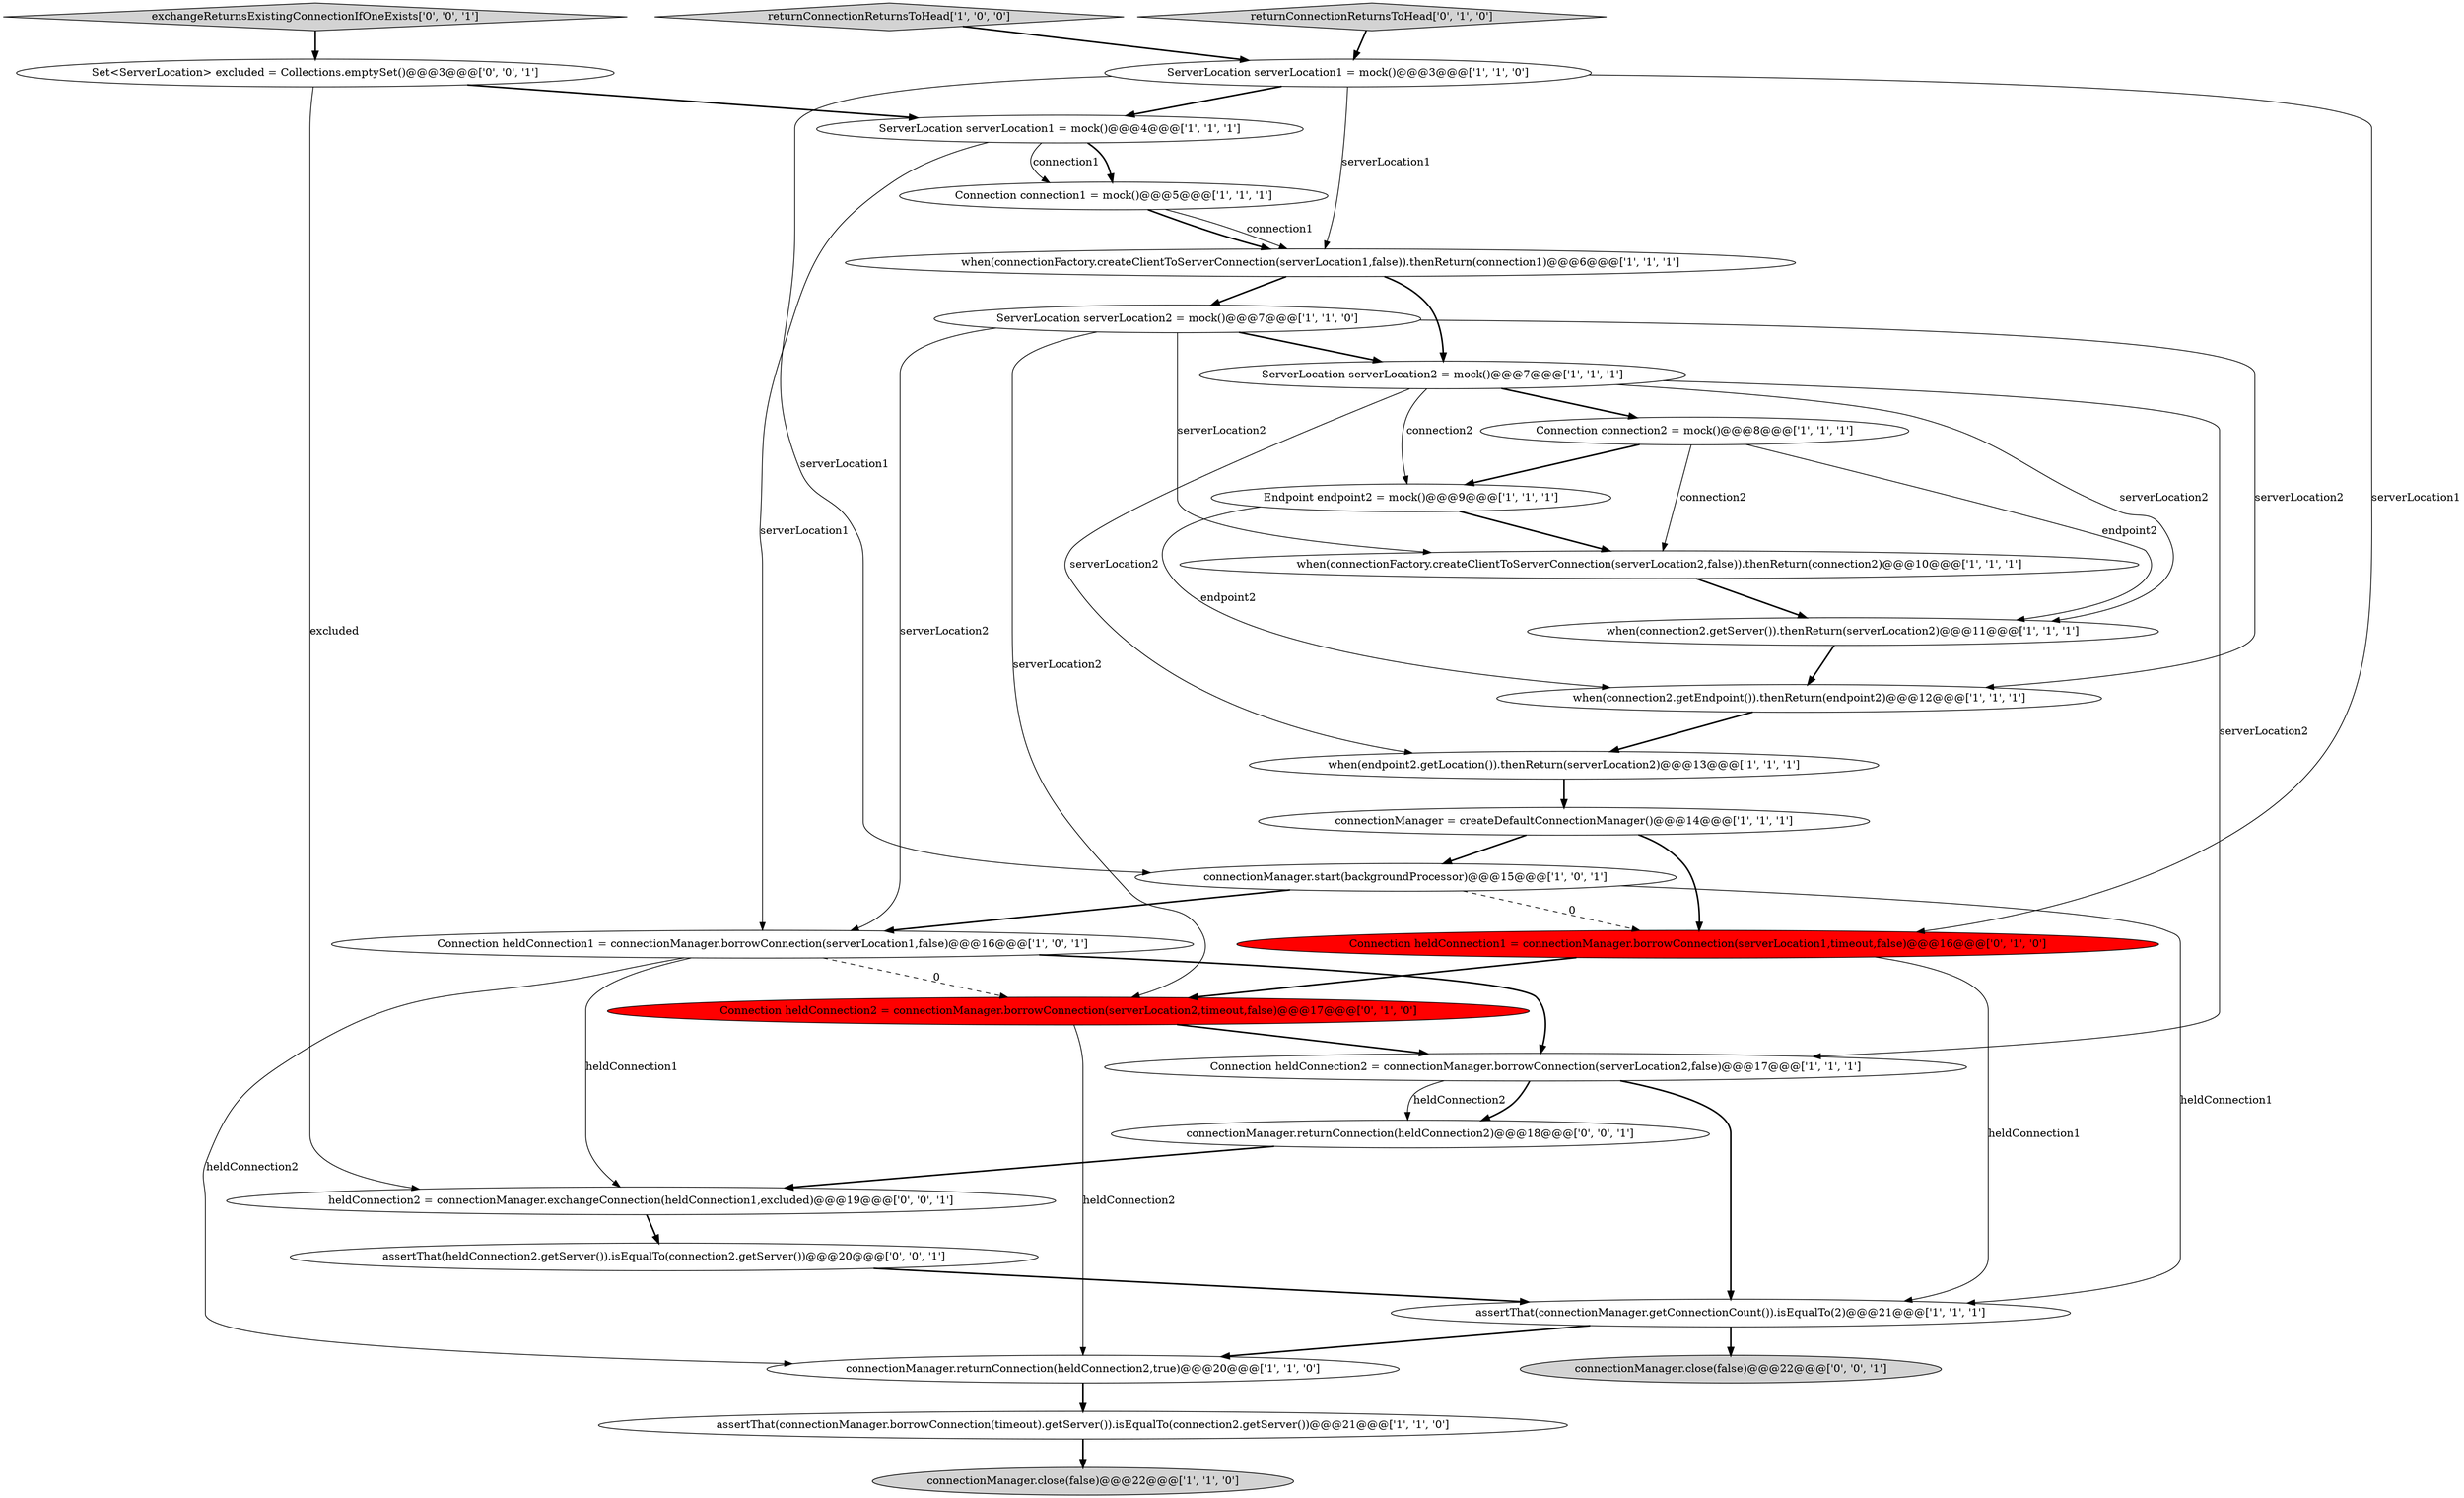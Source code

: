 digraph {
26 [style = filled, label = "Set<ServerLocation> excluded = Collections.emptySet()@@@3@@@['0', '0', '1']", fillcolor = white, shape = ellipse image = "AAA0AAABBB3BBB"];
17 [style = filled, label = "ServerLocation serverLocation1 = mock()@@@4@@@['1', '1', '1']", fillcolor = white, shape = ellipse image = "AAA0AAABBB1BBB"];
20 [style = filled, label = "when(endpoint2.getLocation()).thenReturn(serverLocation2)@@@13@@@['1', '1', '1']", fillcolor = white, shape = ellipse image = "AAA0AAABBB1BBB"];
22 [style = filled, label = "Connection heldConnection1 = connectionManager.borrowConnection(serverLocation1,timeout,false)@@@16@@@['0', '1', '0']", fillcolor = red, shape = ellipse image = "AAA1AAABBB2BBB"];
24 [style = filled, label = "heldConnection2 = connectionManager.exchangeConnection(heldConnection1,excluded)@@@19@@@['0', '0', '1']", fillcolor = white, shape = ellipse image = "AAA0AAABBB3BBB"];
1 [style = filled, label = "Connection heldConnection1 = connectionManager.borrowConnection(serverLocation1,false)@@@16@@@['1', '0', '1']", fillcolor = white, shape = ellipse image = "AAA0AAABBB1BBB"];
25 [style = filled, label = "connectionManager.returnConnection(heldConnection2)@@@18@@@['0', '0', '1']", fillcolor = white, shape = ellipse image = "AAA0AAABBB3BBB"];
18 [style = filled, label = "when(connection2.getEndpoint()).thenReturn(endpoint2)@@@12@@@['1', '1', '1']", fillcolor = white, shape = ellipse image = "AAA0AAABBB1BBB"];
19 [style = filled, label = "ServerLocation serverLocation2 = mock()@@@7@@@['1', '1', '0']", fillcolor = white, shape = ellipse image = "AAA0AAABBB1BBB"];
28 [style = filled, label = "exchangeReturnsExistingConnectionIfOneExists['0', '0', '1']", fillcolor = lightgray, shape = diamond image = "AAA0AAABBB3BBB"];
4 [style = filled, label = "Endpoint endpoint2 = mock()@@@9@@@['1', '1', '1']", fillcolor = white, shape = ellipse image = "AAA0AAABBB1BBB"];
14 [style = filled, label = "Connection connection2 = mock()@@@8@@@['1', '1', '1']", fillcolor = white, shape = ellipse image = "AAA0AAABBB1BBB"];
0 [style = filled, label = "Connection connection1 = mock()@@@5@@@['1', '1', '1']", fillcolor = white, shape = ellipse image = "AAA0AAABBB1BBB"];
11 [style = filled, label = "connectionManager.close(false)@@@22@@@['1', '1', '0']", fillcolor = lightgray, shape = ellipse image = "AAA0AAABBB1BBB"];
21 [style = filled, label = "Connection heldConnection2 = connectionManager.borrowConnection(serverLocation2,timeout,false)@@@17@@@['0', '1', '0']", fillcolor = red, shape = ellipse image = "AAA1AAABBB2BBB"];
10 [style = filled, label = "ServerLocation serverLocation1 = mock()@@@3@@@['1', '1', '0']", fillcolor = white, shape = ellipse image = "AAA0AAABBB1BBB"];
27 [style = filled, label = "connectionManager.close(false)@@@22@@@['0', '0', '1']", fillcolor = lightgray, shape = ellipse image = "AAA0AAABBB3BBB"];
8 [style = filled, label = "assertThat(connectionManager.getConnectionCount()).isEqualTo(2)@@@21@@@['1', '1', '1']", fillcolor = white, shape = ellipse image = "AAA0AAABBB1BBB"];
7 [style = filled, label = "connectionManager.start(backgroundProcessor)@@@15@@@['1', '0', '1']", fillcolor = white, shape = ellipse image = "AAA0AAABBB1BBB"];
23 [style = filled, label = "returnConnectionReturnsToHead['0', '1', '0']", fillcolor = lightgray, shape = diamond image = "AAA0AAABBB2BBB"];
5 [style = filled, label = "when(connection2.getServer()).thenReturn(serverLocation2)@@@11@@@['1', '1', '1']", fillcolor = white, shape = ellipse image = "AAA0AAABBB1BBB"];
12 [style = filled, label = "Connection heldConnection2 = connectionManager.borrowConnection(serverLocation2,false)@@@17@@@['1', '1', '1']", fillcolor = white, shape = ellipse image = "AAA0AAABBB1BBB"];
16 [style = filled, label = "connectionManager = createDefaultConnectionManager()@@@14@@@['1', '1', '1']", fillcolor = white, shape = ellipse image = "AAA0AAABBB1BBB"];
2 [style = filled, label = "assertThat(connectionManager.borrowConnection(timeout).getServer()).isEqualTo(connection2.getServer())@@@21@@@['1', '1', '0']", fillcolor = white, shape = ellipse image = "AAA0AAABBB1BBB"];
6 [style = filled, label = "when(connectionFactory.createClientToServerConnection(serverLocation2,false)).thenReturn(connection2)@@@10@@@['1', '1', '1']", fillcolor = white, shape = ellipse image = "AAA0AAABBB1BBB"];
29 [style = filled, label = "assertThat(heldConnection2.getServer()).isEqualTo(connection2.getServer())@@@20@@@['0', '0', '1']", fillcolor = white, shape = ellipse image = "AAA0AAABBB3BBB"];
13 [style = filled, label = "connectionManager.returnConnection(heldConnection2,true)@@@20@@@['1', '1', '0']", fillcolor = white, shape = ellipse image = "AAA0AAABBB1BBB"];
9 [style = filled, label = "returnConnectionReturnsToHead['1', '0', '0']", fillcolor = lightgray, shape = diamond image = "AAA0AAABBB1BBB"];
3 [style = filled, label = "ServerLocation serverLocation2 = mock()@@@7@@@['1', '1', '1']", fillcolor = white, shape = ellipse image = "AAA0AAABBB1BBB"];
15 [style = filled, label = "when(connectionFactory.createClientToServerConnection(serverLocation1,false)).thenReturn(connection1)@@@6@@@['1', '1', '1']", fillcolor = white, shape = ellipse image = "AAA0AAABBB1BBB"];
29->8 [style = bold, label=""];
7->1 [style = bold, label=""];
3->4 [style = solid, label="connection2"];
26->17 [style = bold, label=""];
4->6 [style = bold, label=""];
22->8 [style = solid, label="heldConnection1"];
3->14 [style = bold, label=""];
10->22 [style = solid, label="serverLocation1"];
14->6 [style = solid, label="connection2"];
16->7 [style = bold, label=""];
22->21 [style = bold, label=""];
19->1 [style = solid, label="serverLocation2"];
28->26 [style = bold, label=""];
26->24 [style = solid, label="excluded"];
10->17 [style = bold, label=""];
1->21 [style = dashed, label="0"];
5->18 [style = bold, label=""];
24->29 [style = bold, label=""];
19->18 [style = solid, label="serverLocation2"];
9->10 [style = bold, label=""];
15->19 [style = bold, label=""];
16->22 [style = bold, label=""];
15->3 [style = bold, label=""];
0->15 [style = bold, label=""];
10->7 [style = solid, label="serverLocation1"];
21->12 [style = bold, label=""];
7->8 [style = solid, label="heldConnection1"];
25->24 [style = bold, label=""];
6->5 [style = bold, label=""];
18->20 [style = bold, label=""];
3->5 [style = solid, label="serverLocation2"];
14->4 [style = bold, label=""];
17->0 [style = bold, label=""];
20->16 [style = bold, label=""];
12->8 [style = bold, label=""];
12->25 [style = bold, label=""];
1->12 [style = bold, label=""];
23->10 [style = bold, label=""];
1->13 [style = solid, label="heldConnection2"];
0->15 [style = solid, label="connection1"];
10->15 [style = solid, label="serverLocation1"];
17->0 [style = solid, label="connection1"];
19->6 [style = solid, label="serverLocation2"];
19->21 [style = solid, label="serverLocation2"];
3->12 [style = solid, label="serverLocation2"];
3->20 [style = solid, label="serverLocation2"];
1->24 [style = solid, label="heldConnection1"];
4->18 [style = solid, label="endpoint2"];
12->25 [style = solid, label="heldConnection2"];
8->27 [style = bold, label=""];
21->13 [style = solid, label="heldConnection2"];
19->3 [style = bold, label=""];
7->22 [style = dashed, label="0"];
2->11 [style = bold, label=""];
17->1 [style = solid, label="serverLocation1"];
8->13 [style = bold, label=""];
14->5 [style = solid, label="endpoint2"];
13->2 [style = bold, label=""];
}
